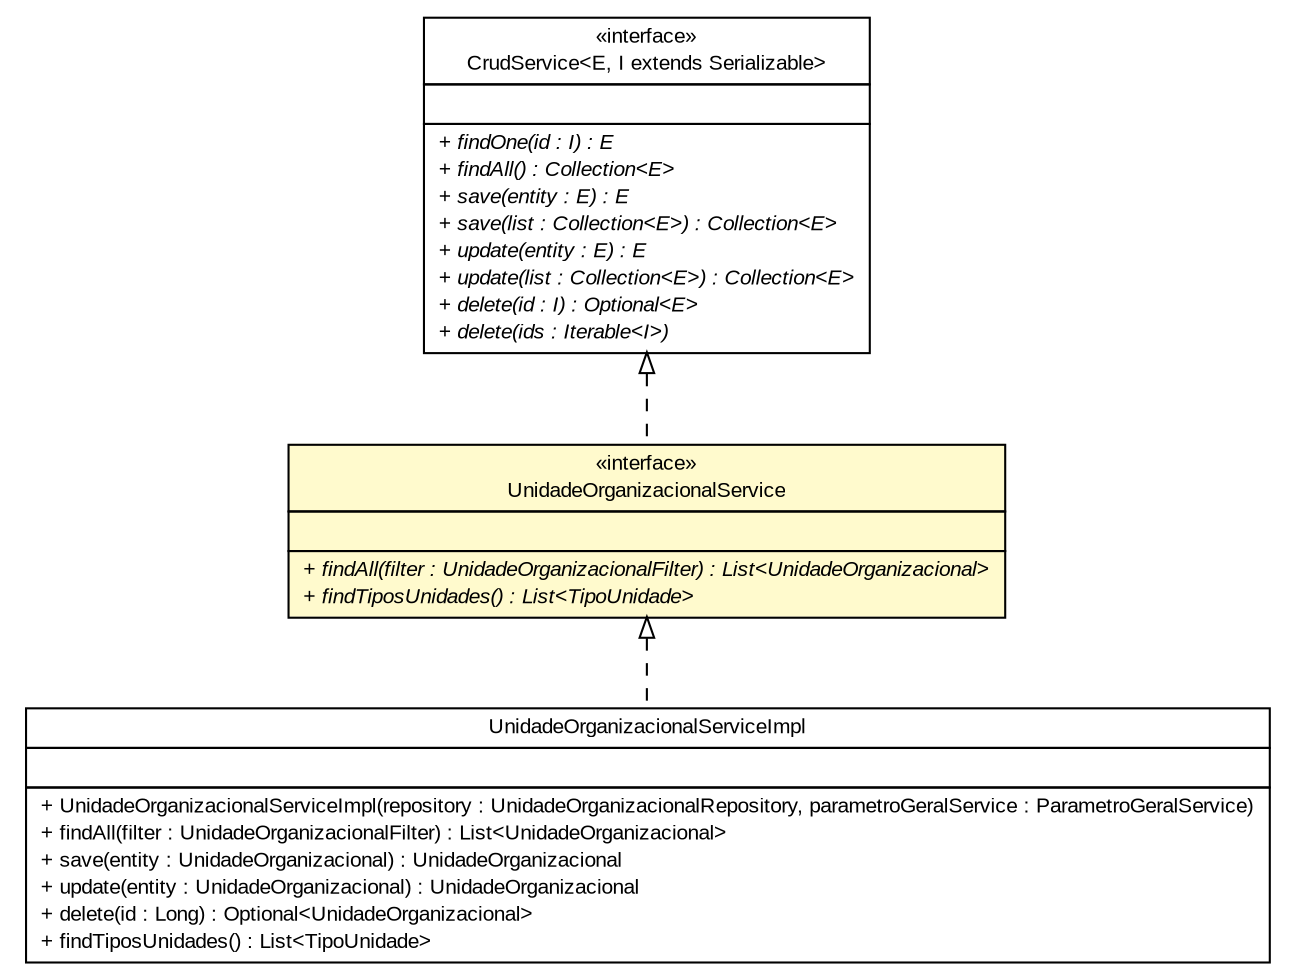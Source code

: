 #!/usr/local/bin/dot
#
# Class diagram 
# Generated by UMLGraph version R5_6 (http://www.umlgraph.org/)
#

digraph G {
	edge [fontname="arial",fontsize=10,labelfontname="arial",labelfontsize=10];
	node [fontname="arial",fontsize=10,shape=plaintext];
	nodesep=0.25;
	ranksep=0.5;
	// br.gov.to.sefaz.business.service.CrudService<E, I extends java.io.Serializable>
	c872763 [label=<<table title="br.gov.to.sefaz.business.service.CrudService" border="0" cellborder="1" cellspacing="0" cellpadding="2" port="p" href="../../../../business/service/CrudService.html">
		<tr><td><table border="0" cellspacing="0" cellpadding="1">
<tr><td align="center" balign="center"> &#171;interface&#187; </td></tr>
<tr><td align="center" balign="center"> CrudService&lt;E, I extends Serializable&gt; </td></tr>
		</table></td></tr>
		<tr><td><table border="0" cellspacing="0" cellpadding="1">
<tr><td align="left" balign="left">  </td></tr>
		</table></td></tr>
		<tr><td><table border="0" cellspacing="0" cellpadding="1">
<tr><td align="left" balign="left"><font face="arial italic" point-size="10.0"> + findOne(id : I) : E </font></td></tr>
<tr><td align="left" balign="left"><font face="arial italic" point-size="10.0"> + findAll() : Collection&lt;E&gt; </font></td></tr>
<tr><td align="left" balign="left"><font face="arial italic" point-size="10.0"> + save(entity : E) : E </font></td></tr>
<tr><td align="left" balign="left"><font face="arial italic" point-size="10.0"> + save(list : Collection&lt;E&gt;) : Collection&lt;E&gt; </font></td></tr>
<tr><td align="left" balign="left"><font face="arial italic" point-size="10.0"> + update(entity : E) : E </font></td></tr>
<tr><td align="left" balign="left"><font face="arial italic" point-size="10.0"> + update(list : Collection&lt;E&gt;) : Collection&lt;E&gt; </font></td></tr>
<tr><td align="left" balign="left"><font face="arial italic" point-size="10.0"> + delete(id : I) : Optional&lt;E&gt; </font></td></tr>
<tr><td align="left" balign="left"><font face="arial italic" point-size="10.0"> + delete(ids : Iterable&lt;I&gt;) </font></td></tr>
		</table></td></tr>
		</table>>, URL="../../../../business/service/CrudService.html", fontname="arial", fontcolor="black", fontsize=10.0];
	// br.gov.to.sefaz.seg.business.gestao.service.UnidadeOrganizacionalService
	c872889 [label=<<table title="br.gov.to.sefaz.seg.business.gestao.service.UnidadeOrganizacionalService" border="0" cellborder="1" cellspacing="0" cellpadding="2" port="p" bgcolor="lemonChiffon" href="./UnidadeOrganizacionalService.html">
		<tr><td><table border="0" cellspacing="0" cellpadding="1">
<tr><td align="center" balign="center"> &#171;interface&#187; </td></tr>
<tr><td align="center" balign="center"> UnidadeOrganizacionalService </td></tr>
		</table></td></tr>
		<tr><td><table border="0" cellspacing="0" cellpadding="1">
<tr><td align="left" balign="left">  </td></tr>
		</table></td></tr>
		<tr><td><table border="0" cellspacing="0" cellpadding="1">
<tr><td align="left" balign="left"><font face="arial italic" point-size="10.0"> + findAll(filter : UnidadeOrganizacionalFilter) : List&lt;UnidadeOrganizacional&gt; </font></td></tr>
<tr><td align="left" balign="left"><font face="arial italic" point-size="10.0"> + findTiposUnidades() : List&lt;TipoUnidade&gt; </font></td></tr>
		</table></td></tr>
		</table>>, URL="./UnidadeOrganizacionalService.html", fontname="arial", fontcolor="black", fontsize=10.0];
	// br.gov.to.sefaz.seg.business.gestao.service.impl.UnidadeOrganizacionalServiceImpl
	c872924 [label=<<table title="br.gov.to.sefaz.seg.business.gestao.service.impl.UnidadeOrganizacionalServiceImpl" border="0" cellborder="1" cellspacing="0" cellpadding="2" port="p" href="./impl/UnidadeOrganizacionalServiceImpl.html">
		<tr><td><table border="0" cellspacing="0" cellpadding="1">
<tr><td align="center" balign="center"> UnidadeOrganizacionalServiceImpl </td></tr>
		</table></td></tr>
		<tr><td><table border="0" cellspacing="0" cellpadding="1">
<tr><td align="left" balign="left">  </td></tr>
		</table></td></tr>
		<tr><td><table border="0" cellspacing="0" cellpadding="1">
<tr><td align="left" balign="left"> + UnidadeOrganizacionalServiceImpl(repository : UnidadeOrganizacionalRepository, parametroGeralService : ParametroGeralService) </td></tr>
<tr><td align="left" balign="left"> + findAll(filter : UnidadeOrganizacionalFilter) : List&lt;UnidadeOrganizacional&gt; </td></tr>
<tr><td align="left" balign="left"> + save(entity : UnidadeOrganizacional) : UnidadeOrganizacional </td></tr>
<tr><td align="left" balign="left"> + update(entity : UnidadeOrganizacional) : UnidadeOrganizacional </td></tr>
<tr><td align="left" balign="left"> + delete(id : Long) : Optional&lt;UnidadeOrganizacional&gt; </td></tr>
<tr><td align="left" balign="left"> + findTiposUnidades() : List&lt;TipoUnidade&gt; </td></tr>
		</table></td></tr>
		</table>>, URL="./impl/UnidadeOrganizacionalServiceImpl.html", fontname="arial", fontcolor="black", fontsize=10.0];
	//br.gov.to.sefaz.seg.business.gestao.service.UnidadeOrganizacionalService implements br.gov.to.sefaz.business.service.CrudService<E, I extends java.io.Serializable>
	c872763:p -> c872889:p [dir=back,arrowtail=empty,style=dashed];
	//br.gov.to.sefaz.seg.business.gestao.service.impl.UnidadeOrganizacionalServiceImpl implements br.gov.to.sefaz.seg.business.gestao.service.UnidadeOrganizacionalService
	c872889:p -> c872924:p [dir=back,arrowtail=empty,style=dashed];
}

